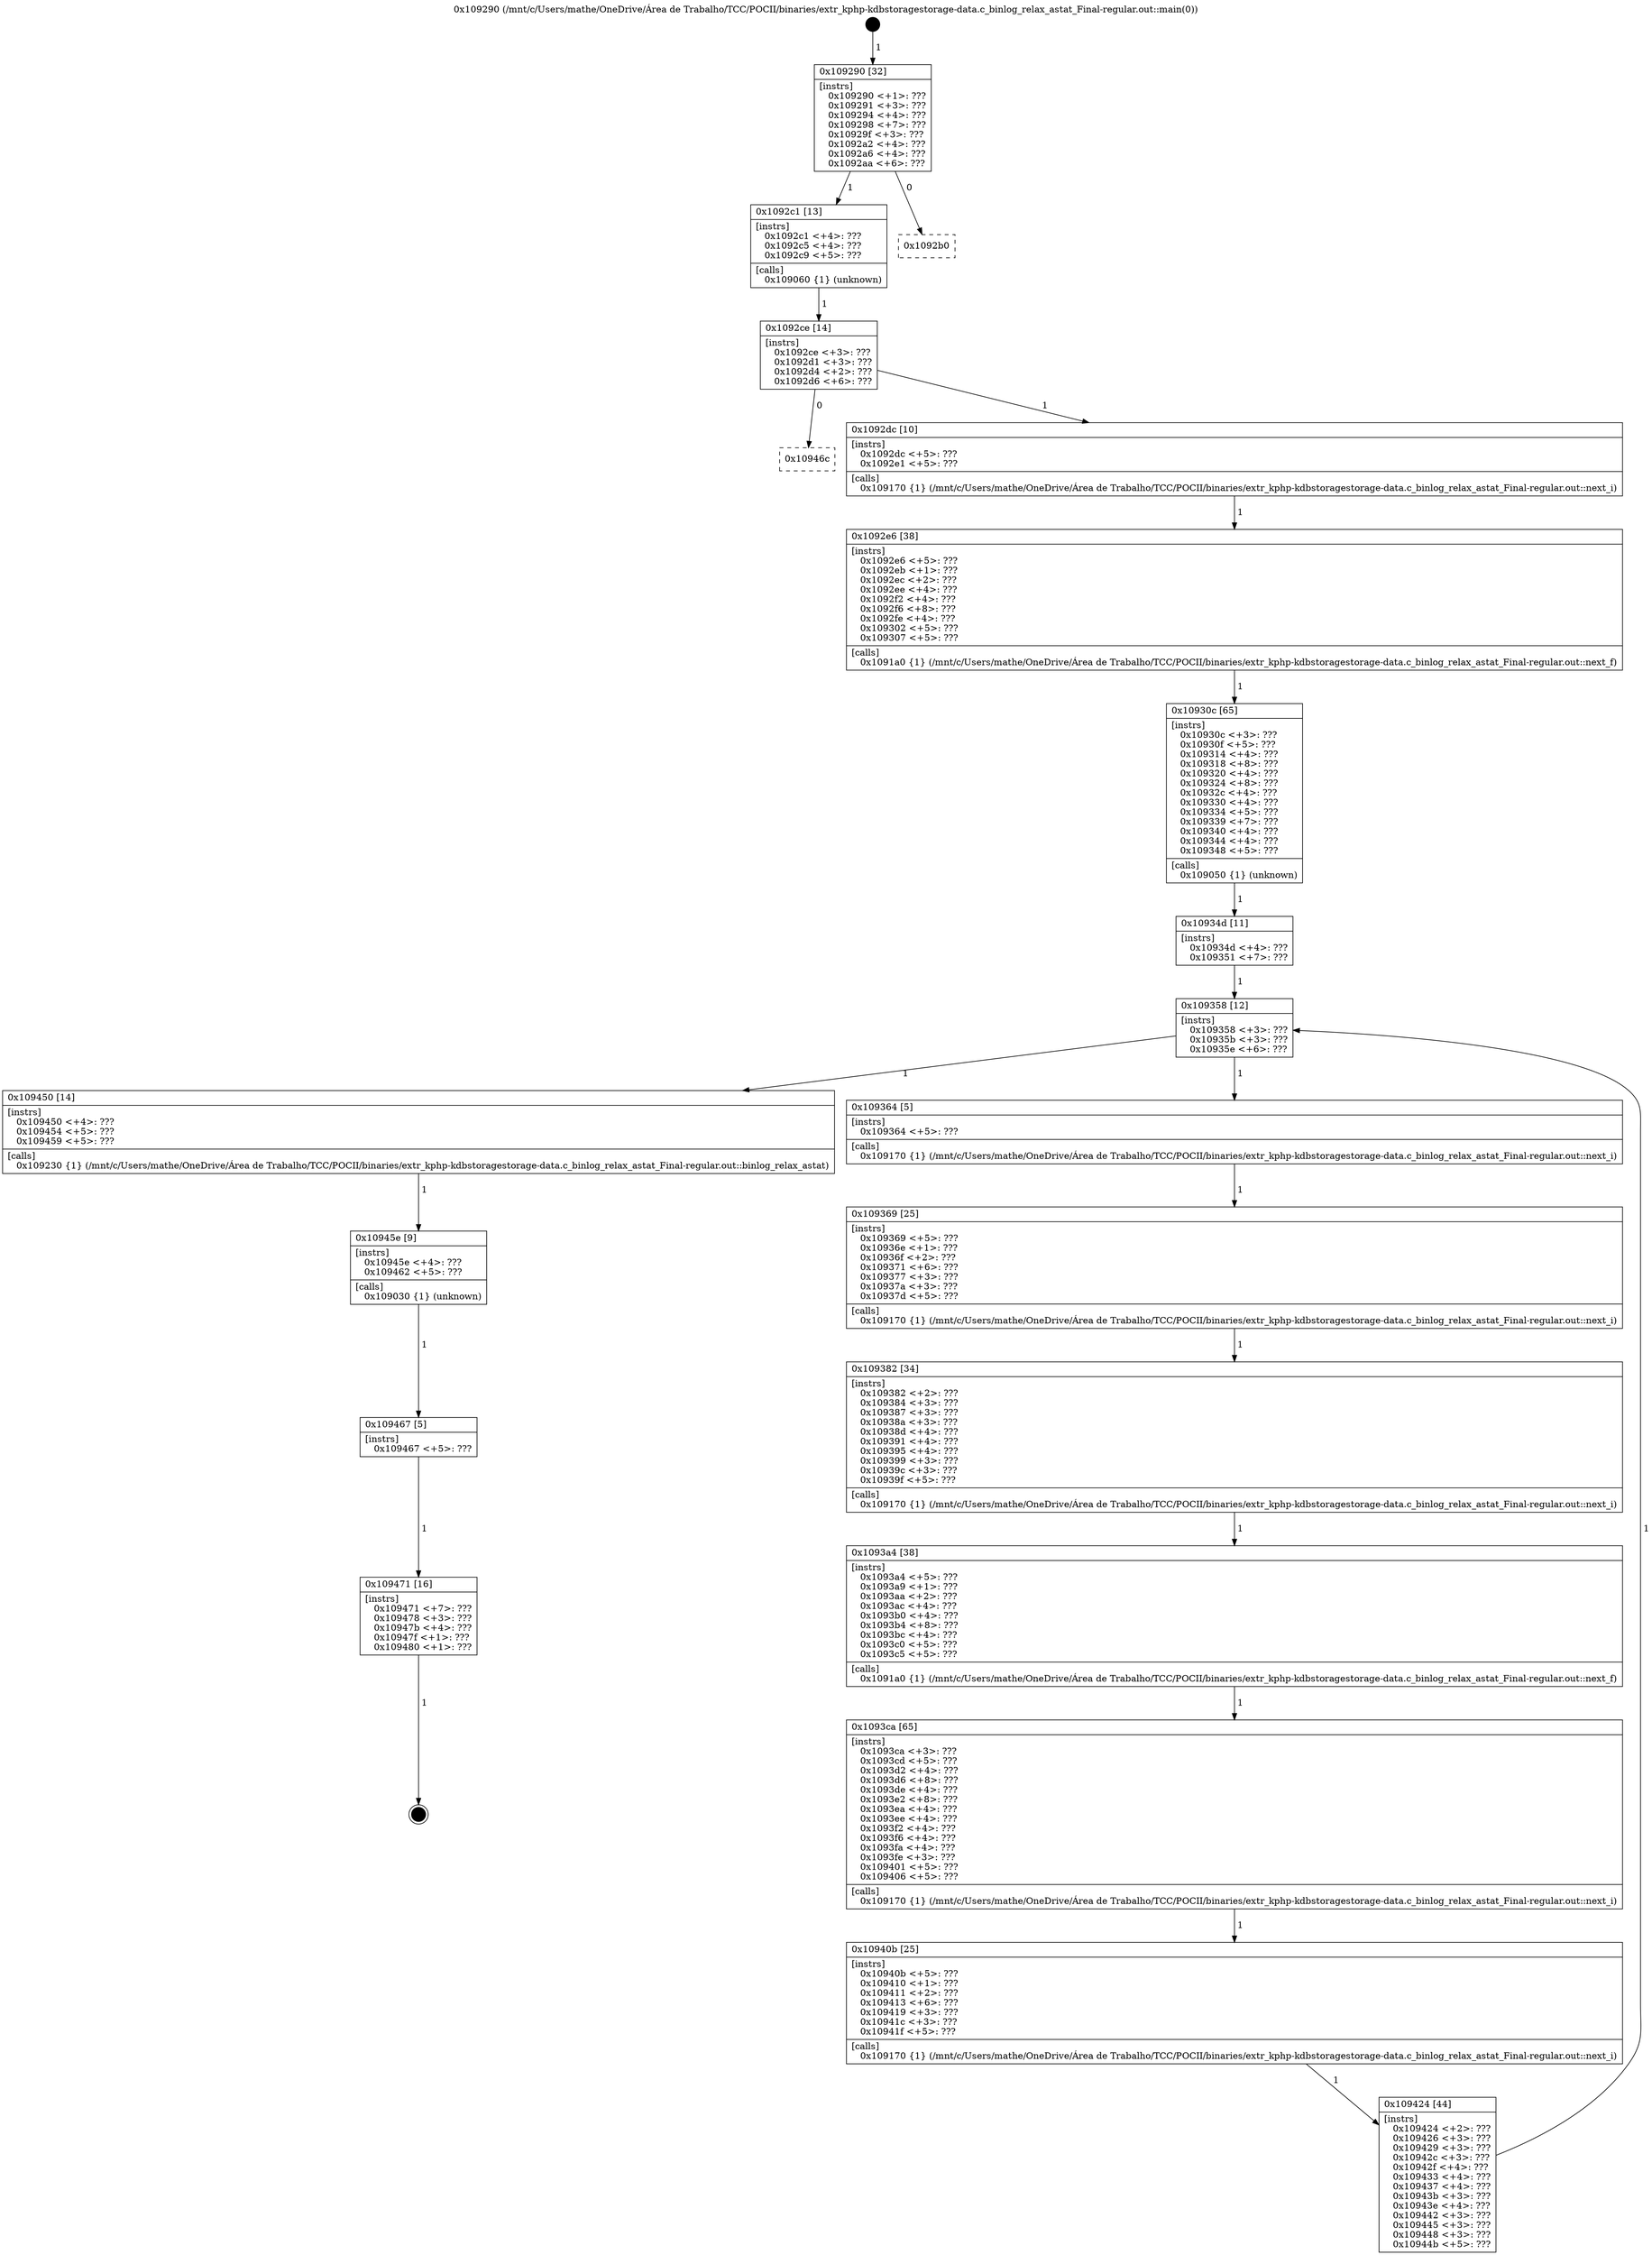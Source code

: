 digraph "0x109290" {
  label = "0x109290 (/mnt/c/Users/mathe/OneDrive/Área de Trabalho/TCC/POCII/binaries/extr_kphp-kdbstoragestorage-data.c_binlog_relax_astat_Final-regular.out::main(0))"
  labelloc = "t"
  node[shape=record]

  Entry [label="",width=0.3,height=0.3,shape=circle,fillcolor=black,style=filled]
  "0x109290" [label="{
     0x109290 [32]\l
     | [instrs]\l
     &nbsp;&nbsp;0x109290 \<+1\>: ???\l
     &nbsp;&nbsp;0x109291 \<+3\>: ???\l
     &nbsp;&nbsp;0x109294 \<+4\>: ???\l
     &nbsp;&nbsp;0x109298 \<+7\>: ???\l
     &nbsp;&nbsp;0x10929f \<+3\>: ???\l
     &nbsp;&nbsp;0x1092a2 \<+4\>: ???\l
     &nbsp;&nbsp;0x1092a6 \<+4\>: ???\l
     &nbsp;&nbsp;0x1092aa \<+6\>: ???\l
  }"]
  "0x1092c1" [label="{
     0x1092c1 [13]\l
     | [instrs]\l
     &nbsp;&nbsp;0x1092c1 \<+4\>: ???\l
     &nbsp;&nbsp;0x1092c5 \<+4\>: ???\l
     &nbsp;&nbsp;0x1092c9 \<+5\>: ???\l
     | [calls]\l
     &nbsp;&nbsp;0x109060 \{1\} (unknown)\l
  }"]
  "0x1092b0" [label="{
     0x1092b0\l
  }", style=dashed]
  "0x1092ce" [label="{
     0x1092ce [14]\l
     | [instrs]\l
     &nbsp;&nbsp;0x1092ce \<+3\>: ???\l
     &nbsp;&nbsp;0x1092d1 \<+3\>: ???\l
     &nbsp;&nbsp;0x1092d4 \<+2\>: ???\l
     &nbsp;&nbsp;0x1092d6 \<+6\>: ???\l
  }"]
  "0x10946c" [label="{
     0x10946c\l
  }", style=dashed]
  "0x1092dc" [label="{
     0x1092dc [10]\l
     | [instrs]\l
     &nbsp;&nbsp;0x1092dc \<+5\>: ???\l
     &nbsp;&nbsp;0x1092e1 \<+5\>: ???\l
     | [calls]\l
     &nbsp;&nbsp;0x109170 \{1\} (/mnt/c/Users/mathe/OneDrive/Área de Trabalho/TCC/POCII/binaries/extr_kphp-kdbstoragestorage-data.c_binlog_relax_astat_Final-regular.out::next_i)\l
  }"]
  Exit [label="",width=0.3,height=0.3,shape=circle,fillcolor=black,style=filled,peripheries=2]
  "0x1092e6" [label="{
     0x1092e6 [38]\l
     | [instrs]\l
     &nbsp;&nbsp;0x1092e6 \<+5\>: ???\l
     &nbsp;&nbsp;0x1092eb \<+1\>: ???\l
     &nbsp;&nbsp;0x1092ec \<+2\>: ???\l
     &nbsp;&nbsp;0x1092ee \<+4\>: ???\l
     &nbsp;&nbsp;0x1092f2 \<+4\>: ???\l
     &nbsp;&nbsp;0x1092f6 \<+8\>: ???\l
     &nbsp;&nbsp;0x1092fe \<+4\>: ???\l
     &nbsp;&nbsp;0x109302 \<+5\>: ???\l
     &nbsp;&nbsp;0x109307 \<+5\>: ???\l
     | [calls]\l
     &nbsp;&nbsp;0x1091a0 \{1\} (/mnt/c/Users/mathe/OneDrive/Área de Trabalho/TCC/POCII/binaries/extr_kphp-kdbstoragestorage-data.c_binlog_relax_astat_Final-regular.out::next_f)\l
  }"]
  "0x10930c" [label="{
     0x10930c [65]\l
     | [instrs]\l
     &nbsp;&nbsp;0x10930c \<+3\>: ???\l
     &nbsp;&nbsp;0x10930f \<+5\>: ???\l
     &nbsp;&nbsp;0x109314 \<+4\>: ???\l
     &nbsp;&nbsp;0x109318 \<+8\>: ???\l
     &nbsp;&nbsp;0x109320 \<+4\>: ???\l
     &nbsp;&nbsp;0x109324 \<+8\>: ???\l
     &nbsp;&nbsp;0x10932c \<+4\>: ???\l
     &nbsp;&nbsp;0x109330 \<+4\>: ???\l
     &nbsp;&nbsp;0x109334 \<+5\>: ???\l
     &nbsp;&nbsp;0x109339 \<+7\>: ???\l
     &nbsp;&nbsp;0x109340 \<+4\>: ???\l
     &nbsp;&nbsp;0x109344 \<+4\>: ???\l
     &nbsp;&nbsp;0x109348 \<+5\>: ???\l
     | [calls]\l
     &nbsp;&nbsp;0x109050 \{1\} (unknown)\l
  }"]
  "0x109358" [label="{
     0x109358 [12]\l
     | [instrs]\l
     &nbsp;&nbsp;0x109358 \<+3\>: ???\l
     &nbsp;&nbsp;0x10935b \<+3\>: ???\l
     &nbsp;&nbsp;0x10935e \<+6\>: ???\l
  }"]
  "0x109450" [label="{
     0x109450 [14]\l
     | [instrs]\l
     &nbsp;&nbsp;0x109450 \<+4\>: ???\l
     &nbsp;&nbsp;0x109454 \<+5\>: ???\l
     &nbsp;&nbsp;0x109459 \<+5\>: ???\l
     | [calls]\l
     &nbsp;&nbsp;0x109230 \{1\} (/mnt/c/Users/mathe/OneDrive/Área de Trabalho/TCC/POCII/binaries/extr_kphp-kdbstoragestorage-data.c_binlog_relax_astat_Final-regular.out::binlog_relax_astat)\l
  }"]
  "0x109364" [label="{
     0x109364 [5]\l
     | [instrs]\l
     &nbsp;&nbsp;0x109364 \<+5\>: ???\l
     | [calls]\l
     &nbsp;&nbsp;0x109170 \{1\} (/mnt/c/Users/mathe/OneDrive/Área de Trabalho/TCC/POCII/binaries/extr_kphp-kdbstoragestorage-data.c_binlog_relax_astat_Final-regular.out::next_i)\l
  }"]
  "0x109369" [label="{
     0x109369 [25]\l
     | [instrs]\l
     &nbsp;&nbsp;0x109369 \<+5\>: ???\l
     &nbsp;&nbsp;0x10936e \<+1\>: ???\l
     &nbsp;&nbsp;0x10936f \<+2\>: ???\l
     &nbsp;&nbsp;0x109371 \<+6\>: ???\l
     &nbsp;&nbsp;0x109377 \<+3\>: ???\l
     &nbsp;&nbsp;0x10937a \<+3\>: ???\l
     &nbsp;&nbsp;0x10937d \<+5\>: ???\l
     | [calls]\l
     &nbsp;&nbsp;0x109170 \{1\} (/mnt/c/Users/mathe/OneDrive/Área de Trabalho/TCC/POCII/binaries/extr_kphp-kdbstoragestorage-data.c_binlog_relax_astat_Final-regular.out::next_i)\l
  }"]
  "0x109382" [label="{
     0x109382 [34]\l
     | [instrs]\l
     &nbsp;&nbsp;0x109382 \<+2\>: ???\l
     &nbsp;&nbsp;0x109384 \<+3\>: ???\l
     &nbsp;&nbsp;0x109387 \<+3\>: ???\l
     &nbsp;&nbsp;0x10938a \<+3\>: ???\l
     &nbsp;&nbsp;0x10938d \<+4\>: ???\l
     &nbsp;&nbsp;0x109391 \<+4\>: ???\l
     &nbsp;&nbsp;0x109395 \<+4\>: ???\l
     &nbsp;&nbsp;0x109399 \<+3\>: ???\l
     &nbsp;&nbsp;0x10939c \<+3\>: ???\l
     &nbsp;&nbsp;0x10939f \<+5\>: ???\l
     | [calls]\l
     &nbsp;&nbsp;0x109170 \{1\} (/mnt/c/Users/mathe/OneDrive/Área de Trabalho/TCC/POCII/binaries/extr_kphp-kdbstoragestorage-data.c_binlog_relax_astat_Final-regular.out::next_i)\l
  }"]
  "0x1093a4" [label="{
     0x1093a4 [38]\l
     | [instrs]\l
     &nbsp;&nbsp;0x1093a4 \<+5\>: ???\l
     &nbsp;&nbsp;0x1093a9 \<+1\>: ???\l
     &nbsp;&nbsp;0x1093aa \<+2\>: ???\l
     &nbsp;&nbsp;0x1093ac \<+4\>: ???\l
     &nbsp;&nbsp;0x1093b0 \<+4\>: ???\l
     &nbsp;&nbsp;0x1093b4 \<+8\>: ???\l
     &nbsp;&nbsp;0x1093bc \<+4\>: ???\l
     &nbsp;&nbsp;0x1093c0 \<+5\>: ???\l
     &nbsp;&nbsp;0x1093c5 \<+5\>: ???\l
     | [calls]\l
     &nbsp;&nbsp;0x1091a0 \{1\} (/mnt/c/Users/mathe/OneDrive/Área de Trabalho/TCC/POCII/binaries/extr_kphp-kdbstoragestorage-data.c_binlog_relax_astat_Final-regular.out::next_f)\l
  }"]
  "0x1093ca" [label="{
     0x1093ca [65]\l
     | [instrs]\l
     &nbsp;&nbsp;0x1093ca \<+3\>: ???\l
     &nbsp;&nbsp;0x1093cd \<+5\>: ???\l
     &nbsp;&nbsp;0x1093d2 \<+4\>: ???\l
     &nbsp;&nbsp;0x1093d6 \<+8\>: ???\l
     &nbsp;&nbsp;0x1093de \<+4\>: ???\l
     &nbsp;&nbsp;0x1093e2 \<+8\>: ???\l
     &nbsp;&nbsp;0x1093ea \<+4\>: ???\l
     &nbsp;&nbsp;0x1093ee \<+4\>: ???\l
     &nbsp;&nbsp;0x1093f2 \<+4\>: ???\l
     &nbsp;&nbsp;0x1093f6 \<+4\>: ???\l
     &nbsp;&nbsp;0x1093fa \<+4\>: ???\l
     &nbsp;&nbsp;0x1093fe \<+3\>: ???\l
     &nbsp;&nbsp;0x109401 \<+5\>: ???\l
     &nbsp;&nbsp;0x109406 \<+5\>: ???\l
     | [calls]\l
     &nbsp;&nbsp;0x109170 \{1\} (/mnt/c/Users/mathe/OneDrive/Área de Trabalho/TCC/POCII/binaries/extr_kphp-kdbstoragestorage-data.c_binlog_relax_astat_Final-regular.out::next_i)\l
  }"]
  "0x10940b" [label="{
     0x10940b [25]\l
     | [instrs]\l
     &nbsp;&nbsp;0x10940b \<+5\>: ???\l
     &nbsp;&nbsp;0x109410 \<+1\>: ???\l
     &nbsp;&nbsp;0x109411 \<+2\>: ???\l
     &nbsp;&nbsp;0x109413 \<+6\>: ???\l
     &nbsp;&nbsp;0x109419 \<+3\>: ???\l
     &nbsp;&nbsp;0x10941c \<+3\>: ???\l
     &nbsp;&nbsp;0x10941f \<+5\>: ???\l
     | [calls]\l
     &nbsp;&nbsp;0x109170 \{1\} (/mnt/c/Users/mathe/OneDrive/Área de Trabalho/TCC/POCII/binaries/extr_kphp-kdbstoragestorage-data.c_binlog_relax_astat_Final-regular.out::next_i)\l
  }"]
  "0x109424" [label="{
     0x109424 [44]\l
     | [instrs]\l
     &nbsp;&nbsp;0x109424 \<+2\>: ???\l
     &nbsp;&nbsp;0x109426 \<+3\>: ???\l
     &nbsp;&nbsp;0x109429 \<+3\>: ???\l
     &nbsp;&nbsp;0x10942c \<+3\>: ???\l
     &nbsp;&nbsp;0x10942f \<+4\>: ???\l
     &nbsp;&nbsp;0x109433 \<+4\>: ???\l
     &nbsp;&nbsp;0x109437 \<+4\>: ???\l
     &nbsp;&nbsp;0x10943b \<+3\>: ???\l
     &nbsp;&nbsp;0x10943e \<+4\>: ???\l
     &nbsp;&nbsp;0x109442 \<+3\>: ???\l
     &nbsp;&nbsp;0x109445 \<+3\>: ???\l
     &nbsp;&nbsp;0x109448 \<+3\>: ???\l
     &nbsp;&nbsp;0x10944b \<+5\>: ???\l
  }"]
  "0x10934d" [label="{
     0x10934d [11]\l
     | [instrs]\l
     &nbsp;&nbsp;0x10934d \<+4\>: ???\l
     &nbsp;&nbsp;0x109351 \<+7\>: ???\l
  }"]
  "0x10945e" [label="{
     0x10945e [9]\l
     | [instrs]\l
     &nbsp;&nbsp;0x10945e \<+4\>: ???\l
     &nbsp;&nbsp;0x109462 \<+5\>: ???\l
     | [calls]\l
     &nbsp;&nbsp;0x109030 \{1\} (unknown)\l
  }"]
  "0x109467" [label="{
     0x109467 [5]\l
     | [instrs]\l
     &nbsp;&nbsp;0x109467 \<+5\>: ???\l
  }"]
  "0x109471" [label="{
     0x109471 [16]\l
     | [instrs]\l
     &nbsp;&nbsp;0x109471 \<+7\>: ???\l
     &nbsp;&nbsp;0x109478 \<+3\>: ???\l
     &nbsp;&nbsp;0x10947b \<+4\>: ???\l
     &nbsp;&nbsp;0x10947f \<+1\>: ???\l
     &nbsp;&nbsp;0x109480 \<+1\>: ???\l
  }"]
  Entry -> "0x109290" [label=" 1"]
  "0x109290" -> "0x1092c1" [label=" 1"]
  "0x109290" -> "0x1092b0" [label=" 0"]
  "0x1092c1" -> "0x1092ce" [label=" 1"]
  "0x1092ce" -> "0x10946c" [label=" 0"]
  "0x1092ce" -> "0x1092dc" [label=" 1"]
  "0x109471" -> Exit [label=" 1"]
  "0x1092dc" -> "0x1092e6" [label=" 1"]
  "0x1092e6" -> "0x10930c" [label=" 1"]
  "0x10930c" -> "0x10934d" [label=" 1"]
  "0x109358" -> "0x109450" [label=" 1"]
  "0x109358" -> "0x109364" [label=" 1"]
  "0x109364" -> "0x109369" [label=" 1"]
  "0x109369" -> "0x109382" [label=" 1"]
  "0x109382" -> "0x1093a4" [label=" 1"]
  "0x1093a4" -> "0x1093ca" [label=" 1"]
  "0x1093ca" -> "0x10940b" [label=" 1"]
  "0x10940b" -> "0x109424" [label=" 1"]
  "0x10934d" -> "0x109358" [label=" 1"]
  "0x109424" -> "0x109358" [label=" 1"]
  "0x109450" -> "0x10945e" [label=" 1"]
  "0x10945e" -> "0x109467" [label=" 1"]
  "0x109467" -> "0x109471" [label=" 1"]
}
